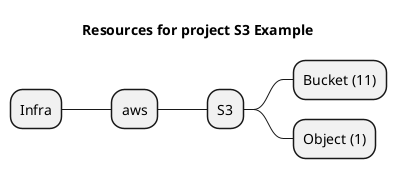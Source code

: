 @startmindmap
title Resources for project S3 Example
skinparam monochrome true
+ Infra
++ aws
+++ S3
++++ Bucket (11)
++++ Object (1)
@endmindmap